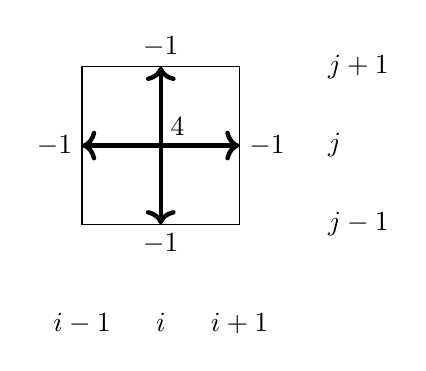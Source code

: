 \begin{tikzpicture}
  \draw (0,0) rectangle (2,2);
  \draw [<->, ultra thick] (1,0) -- (1,2);
  \draw [<->, ultra thick] (0,1) -- (2,1);
  
  \node at (1,0) [below] {$-1$};
  \node at (1,2) [above] {$-1$};
  \node at (0,1) [left]  {$-1$};
  \node at (2,1) [right] {$-1$};
  \node at (1,1) [above right] {$4$};
  
  \node at (0,-1) [below] {$i-1$};
  \node at (1,-1) [below] {$i$};
  \node at (2,-1) [below] {$i+1$};

  \node at (3,0) [right] {$j-1$};
  \node at (3,1) [right] {$j$};
  \node at (3,2) [right] {$j+1$};
\end{tikzpicture}
